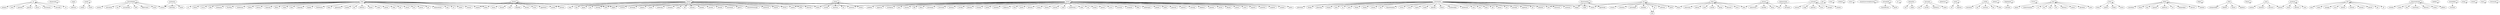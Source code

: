 digraph G {
   /* zowietwozerosixnine */
   /* godsononethreeseven */
   /* gc */
   gc -> gc [level="Journeyer"];
   gc -> prigaux [level="Master"];
   gc -> fred [level="Master"];
   gc -> quintela [level="Master"];
   gc -> jgarzik [level="Master"];
   gc -> penso [level="Journeyer"];
   gc -> leviramsey [level="Apprentice"];
   gc -> havardk [level="Master"];
   gc -> sh [level="Master"];
   /* desperated */
   desperated -> desperated [level="Observer"];
   /* answer */
   /* zappy */
   zappy -> ollesson [level="Apprentice"];
   /* rompe */
   /* sander */
   sander -> sander [level="Apprentice"];
   sander -> caolan [level="Journeyer"];
   sander -> samth [level="Journeyer"];
   /* pramodjaaydaad */
   /* SteveMallett */
   SteveMallett -> SteveMallett [level="Apprentice"];
   SteveMallett -> duff [level="Journeyer"];
   SteveMallett -> MikeCamel [level="Apprentice"];
   SteveMallett -> mwk [level="Journeyer"];
   SteveMallett -> mobius [level="Master"];
   SteveMallett -> mbrubeck [level="Apprentice"];
   SteveMallett -> tod [level="Apprentice"];
   SteveMallett -> rasmus [level="Master"];
   SteveMallett -> mrcsparker [level="Apprentice"];
   /* roxo */
   /* pben */
   /* jeje */
   jeje -> jeje [level="Journeyer"];
   /* sheath */
   sheath -> dwaite [level="Journeyer"];
   sheath -> Erbo [level="Journeyer"];
   sheath -> pgmillard [level="Journeyer"];
   sheath -> jeremie [level="Master"];
   sheath -> miguel [level="Master"];
   sheath -> temas [level="Master"];
   sheath -> DizzyD [level="Journeyer"];
   sheath -> eliot [level="Journeyer"];
   sheath -> julian [level="Journeyer"];
   sheath -> sheath [level="Journeyer"];
   sheath -> fingolfin [level="Journeyer"];
   /* yiran */
   yiran -> yiran [level="Master"];
   /* DaveGoehrig */
   DaveGoehrig -> agntdrake [level="Journeyer"];
   DaveGoehrig -> tripix [level="Journeyer"];
   DaveGoehrig -> beppu [level="Journeyer"];
   DaveGoehrig -> DaveGoehrig [level="Journeyer"];
   /* avernet */
   /* napoleon */
   /* blanu */
   /* Astinus */
   Astinus -> Astinus [level="Apprentice"];
   Astinus -> halcyzeron [level="Apprentice"];
   Astinus -> timriker [level="Master"];
   Astinus -> davej [level="Master"];
   Astinus -> lkcl [level="Master"];
   Astinus -> alan [level="Master"];
   /* ashbym */
   ashbym -> ashbym [level="Observer"];
   /* zulcss */
   zulcss -> zulcss [level="Apprentice"];
   /* itamar */
   itamar -> ping [level="Journeyer"];
   itamar -> MJ [level="Journeyer"];
   itamar -> faassen [level="Journeyer"];
   itamar -> shalabh [level="Journeyer"];
   itamar -> itamar [level="Journeyer"];
   itamar -> moshez [level="Master"];
   itamar -> Shenka [level="Apprentice"];
   itamar -> butchland [level="Journeyer"];
   itamar -> ppetru [level="Journeyer"];
   itamar -> ChrisMcDonough [level="Journeyer"];
   itamar -> hathawsh [level="Master"];
   itamar -> stevea [level="Journeyer"];
   itamar -> hugues [level="Journeyer"];
   itamar -> michel [level="Journeyer"];
   itamar -> chalst [level="Apprentice"];
   itamar -> robla [level="Apprentice"];
   itamar -> eliseven [level="Journeyer"];
   itamar -> mbp [level="Master"];
   itamar -> spiv [level="Journeyer"];
   itamar -> glyph [level="Master"];
   itamar -> jml [level="Journeyer"];
   itamar -> zthreep [level="Journeyer"];
   itamar -> carmstro [level="Journeyer"];
   itamar -> washort [level="Journeyer"];
   itamar -> Artimage [level="Journeyer"];
   itamar -> sjogren [level="Journeyer"];
   itamar -> calderone [level="Journeyer"];
   itamar -> etrepum [level="Journeyer"];
   itamar -> xxant [level="Journeyer"];
   /* ralphve */
   /* pfdietz */
   /* gandalfgrey */
   /* myaminseveneightseven */
   myaminseveneightseven -> myaminseveneightseven [level="Journeyer"];
   /* sluggy */
   /* stevetaylor */
   stevetaylor -> winter [level="Master"];
   stevetaylor -> ladypine [level="Journeyer"];
   stevetaylor -> Ausmosis [level="Journeyer"];
   stevetaylor -> sulaiman [level="Journeyer"];
   stevetaylor -> gbowland [level="Journeyer"];
   stevetaylor -> doogie [level="Journeyer"];
   stevetaylor -> ghaering [level="Journeyer"];
   stevetaylor -> netgod [level="Journeyer"];
   stevetaylor -> jules [level="Journeyer"];
   stevetaylor -> crj [level="Journeyer"];
   stevetaylor -> Waldo [level="Journeyer"];
   stevetaylor -> shaleh [level="Journeyer"];
   stevetaylor -> seeS [level="Journeyer"];
   stevetaylor -> schoen [level="Master"];
   stevetaylor -> sad [level="Journeyer"];
   stevetaylor -> RyanMuldoon [level="Journeyer"];
   stevetaylor -> Ryan [level="Master"];
   stevetaylor -> rwtwo [level="Journeyer"];
   stevetaylor -> ruud [level="Journeyer"];
   stevetaylor -> rupert [level="Journeyer"];
   stevetaylor -> rtmfd [level="Journeyer"];
   stevetaylor -> afayolle [level="Master"];
   stevetaylor -> Daryll [level="Master"];
   stevetaylor -> darkewolf [level="Journeyer"];
   stevetaylor -> csm [level="Journeyer"];
   stevetaylor -> crackmonkey [level="Master"];
   stevetaylor -> cmc [level="Journeyer"];
   stevetaylor -> bma [level="Journeyer"];
   stevetaylor -> bjf [level="Journeyer"];
   stevetaylor -> beppu [level="Journeyer"];
   stevetaylor -> benno [level="Master"];
   stevetaylor -> azz [level="Journeyer"];
   stevetaylor -> asmodai [level="Journeyer"];
   stevetaylor -> angelsun [level="Journeyer"];
   stevetaylor -> andrei [level="Master"];
   stevetaylor -> ajv [level="Master"];
   /* salvadorfb */
   salvadorfb -> CharlyBrown [level="Master"];
   salvadorfb -> gwolf [level="Journeyer"];
   salvadorfb -> salvadorfb [level="Journeyer"];
   /* ps */
   ps -> ps [level="Observer"];
   /* trutap */
   /* dennyliao */
   dennyliao -> ssb [level="Master"];
   dennyliao -> lukeh [level="Master"];
   /* Zagadka */
   /* AndreyGolub */
   AndreyGolub -> lkcl [level="Master"];
   AndreyGolub -> advogato [level="Master"];
   /* iwasz */
   /* markonen */
   markonen -> rasmus [level="Master"];
   markonen -> kalowsky [level="Journeyer"];
   markonen -> slamb [level="Journeyer"];
   /* haruspex */
   haruspex -> rms [level="Master"];
   haruspex -> novelli [level="Journeyer"];
   haruspex -> karlberry [level="Journeyer"];
   haruspex -> timbl [level="Master"];
   /* tresoldi */
   /* piledriver */
   piledriver -> piledriver [level="Journeyer"];
   /* asjo */
   /* carendonsevenone */
   /* Dimmerswitch */
   /* mrbob */
   /* dbrashear */
   /* randu */
   randu -> randu [level="Apprentice"];
   randu -> irb [level="Apprentice"];
   randu -> elgreen [level="Journeyer"];
   /* csg */
   csg -> ksb [level="Master"];
   csg -> ab [level="Master"];
   csg -> softweyr [level="Master"];
   csg -> csg [level="Journeyer"];
   csg -> petef [level="Journeyer"];
   csg -> winter [level="Master"];
   csg -> crtzero [level="Master"];
   csg -> schultmc [level="Apprentice"];
   csg -> pretzelgod [level="Journeyer"];
   csg -> branden [level="Journeyer"];
   /* swilde */
   swilde -> bernhard [level="Master"];
   swilde -> jan [level="Master"];
   swilde -> coorman [level="Master"];
   swilde -> ber [level="Master"];
   swilde -> Fefe [level="Master"];
   /* johnmc */
   johnmc -> johnmc [level="Apprentice"];
   /* clonethreefivefourtwonine */
   /* kapplegate */
   kapplegate -> kapplegate [level="Observer"];
   kapplegate -> netsaint [level="Journeyer"];
   /* VUGO */
   VUGO -> VUGO [level="Master"];
   /* pom */
   pom -> pom [level="Master"];
   pom -> pliant [level="Master"];
   pom -> huberttonneau [level="Master"];
   pom -> hf [level="Master"];
   pom -> fxn [level="Journeyer"];
   pom -> oka [level="Apprentice"];
   pom -> eel [level="Journeyer"];
   pom -> athomas [level="Apprentice"];
   pom -> minou [level="Journeyer"];
   pom -> abraham [level="Journeyer"];
   pom -> gord [level="Master"];
   /* allens */
   /* Drue */
   Drue -> Drue [level="Journeyer"];
   Drue -> Bram [level="Master"];
   Drue -> splork [level="Journeyer"];
   Drue -> Zooko [level="Journeyer"];
   Drue -> orasis [level="Journeyer"];
   /* AlthA */
   AlthA -> macdome [level="Master"];
   AlthA -> Darin [level="Master"];
   AlthA -> mjs [level="Master"];
   AlthA -> lypanov [level="Journeyer"];
   AlthA -> andersca [level="Master"];
   AlthA -> AlthA [level="Journeyer"];
   AlthA -> esr [level="Master"];
   AlthA -> bengoodger [level="Master"];
   AlthA -> kevinvv [level="Journeyer"];
   AlthA -> landonf [level="Journeyer"];
   /* felipe */
   felipe -> felipe [level="Apprentice"];
   /* Wolf */
   Wolf -> niceguyeddie [level="Journeyer"];
   Wolf -> Rabbitt [level="Journeyer"];
   Wolf -> easino [level="Apprentice"];
   Wolf -> Apakuni [level="Observer"];
   /* Payne */
   Payne -> Payne [level="Journeyer"];
   /* srp */
   /* ppcrap */
   /* mfana */
   /* izham */
   izham -> izham [level="Master"];
   izham -> zeenix [level="Journeyer"];
   izham -> chalst [level="Journeyer"];
   izham -> nutella [level="Apprentice"];
   izham -> zhaoway [level="Journeyer"];
   izham -> mx [level="Apprentice"];
   /* tinaly */
   /* Kitemaker */
   /* iand */
   iand -> jmason [level="Journeyer"];
   iand -> mallum [level="Journeyer"];
   iand -> simonstl [level="Master"];
   iand -> aaronsw [level="Journeyer"];
   /* bladernr */
   /* waldooneoneoneone */
   /* zbir */
   zbir -> mml [level="Journeyer"];
   zbir -> cdent [level="Journeyer"];
   zbir -> zbir [level="Apprentice"];
   zbir -> squiggy [level="Apprentice"];
   zbir -> suso [level="Apprentice"];
   zbir -> ahosey [level="Apprentice"];
   zbir -> esinclai [level="Apprentice"];
   zbir -> cannam [level="Journeyer"];
   zbir -> eknuth [level="Apprentice"];
   zbir -> jjw [level="Apprentice"];
   zbir -> jlf [level="Apprentice"];
   /* andrewlitz */
   /* bmastenbrook */
   bmastenbrook -> crhodes [level="Master"];
   bmastenbrook -> bmastenbrook [level="Journeyer"];
   bmastenbrook -> water [level="Journeyer"];
   bmastenbrook -> dan [level="Master"];
   bmastenbrook -> wnewman [level="Master"];
   bmastenbrook -> tbmoore [level="Master"];
   bmastenbrook -> Leimy [level="Master"];
   bmastenbrook -> pfdietz [level="Master"];
   /* kArLa */
   /* nymia */
   nymia -> nymia [level="Apprentice"];
   nymia -> kroah [level="Journeyer"];
   nymia -> govert [level="Apprentice"];
   nymia -> cyrus [level="Apprentice"];
   nymia -> Frostola [level="Apprentice"];
   nymia -> Gregoyle [level="Apprentice"];
   nymia -> Rika [level="Apprentice"];
   nymia -> infodragon [level="Apprentice"];
   nymia -> jleader [level="Apprentice"];
   nymia -> larke [level="Apprentice"];
   nymia -> jameson [level="Apprentice"];
   nymia -> miniver [level="Apprentice"];
   nymia -> volsung [level="Apprentice"];
   nymia -> matt [level="Apprentice"];
   nymia -> Malkuse [level="Apprentice"];
   nymia -> pemdas [level="Apprentice"];
   nymia -> tetron [level="Apprentice"];
   nymia -> Blacky [level="Apprentice"];
   nymia -> nixnut [level="Apprentice"];
   nymia -> const [level="Journeyer"];
   nymia -> hypatia [level="Apprentice"];
   nymia -> jonathon [level="Apprentice"];
   nymia -> maphew [level="Apprentice"];
   nymia -> sergent [level="Apprentice"];
   nymia -> pedro [level="Apprentice"];
   nymia -> pnkfelix [level="Apprentice"];
   nymia -> apgarcia [level="Apprentice"];
   nymia -> zachlipton [level="Apprentice"];
   nymia -> jono [level="Apprentice"];
   nymia -> renster [level="Apprentice"];
   nymia -> nipper [level="Apprentice"];
   nymia -> GJF [level="Apprentice"];
   nymia -> ebizo [level="Apprentice"];
   nymia -> extremely [level="Apprentice"];
   nymia -> wwwwolf [level="Apprentice"];
   nymia -> matman [level="Apprentice"];
   nymia -> ravskel [level="Apprentice"];
   nymia -> carmstro [level="Apprentice"];
   nymia -> Johnath [level="Apprentice"];
   nymia -> orlando [level="Apprentice"];
   nymia -> mattk [level="Apprentice"];
   nymia -> backtick [level="Apprentice"];
   nymia -> mikeszcz [level="Apprentice"];
   nymia -> wen [level="Apprentice"];
   nymia -> JoshO [level="Apprentice"];
   nymia -> dirtyrat [level="Apprentice"];
   nymia -> semaj [level="Apprentice"];
   nymia -> fxtech [level="Apprentice"];
   nymia -> mirwin [level="Apprentice"];
   nymia -> sune [level="Apprentice"];
   nymia -> maelstorm [level="Apprentice"];
   nymia -> slide [level="Apprentice"];
   nymia -> sej [level="Journeyer"];
   /* loweytwozerozerotwo */
   /* kailden */
   kailden -> kailden [level="Apprentice"];
   /* tschwall */
   tschwall -> tschwall [level="Master"];
   tschwall -> echuck [level="Master"];
   tschwall -> tripp [level="Apprentice"];
   tschwall -> gtalvola [level="Master"];
   tschwall -> uweo [level="Journeyer"];
   tschwall -> mengel [level="Master"];
   tschwall -> lars [level="Master"];
   tschwall -> jtauber [level="Master"];
   /* montdidier */
   montdidier -> montdidier [level="Observer"];
   montdidier -> Svartalf [level="Journeyer"];
   /* ab */
   ab -> ksb [level="Master"];
   /* cargego */
   /* taylor */
   /* tabrez */
   /* heyongfei */
   /* jsvendsen */
   /* Stab */
   Stab -> hackle [level="Apprentice"];
   Stab -> djs [level="Journeyer"];
   Stab -> federico [level="Observer"];
   Stab -> jasper [level="Apprentice"];
   Stab -> Stab [level="Journeyer"];
   Stab -> valen [level="Apprentice"];
   Stab -> lars [level="Observer"];
   Stab -> gstein [level="Master"];
   Stab -> Toby [level="Journeyer"];
   Stab -> miguel [level="Master"];
   Stab -> bjn [level="Apprentice"];
   Stab -> rasmus [level="Master"];
   Stab -> chuck [level="Master"];
   Stab -> jwz [level="Master"];
   Stab -> parise [level="Journeyer"];
   Stab -> matt [level="Apprentice"];
   Stab -> jpc [level="Journeyer"];
   Stab -> dannyobrien [level="Apprentice"];
   Stab -> imp [level="Master"];
   Stab -> avi [level="Apprentice"];
   Stab -> lukem [level="Master"];
   Stab -> andrei [level="Master"];
   Stab -> Sanaya [level="Observer"];
   Stab -> jtc [level="Observer"];
   Stab -> helish [level="Observer"];
   Stab -> cwryu [level="Observer"];
   Stab -> alfie [level="Observer"];
   Stab -> michel [level="Journeyer"];
   Stab -> deekayen [level="Observer"];
   Stab -> PaulWay [level="Observer"];
   Stab -> seekthreer [level="Apprentice"];
   Stab -> fabien [level="Observer"];
   Stab -> abotwo [level="Observer"];
   Stab -> rogoyski [level="Observer"];
   Stab -> JMarc [level="Observer"];
   Stab -> rohee [level="Apprentice"];
   Stab -> julian [level="Observer"];
   Stab -> dnm [level="Journeyer"];
   Stab -> dugsong [level="Journeyer"];
   Stab -> bagder [level="Master"];
   Stab -> NetHunter [level="Apprentice"];
   Stab -> Malx [level="Observer"];
   Stab -> nipper [level="Observer"];
   Stab -> pphaneuf [level="Observer"];
   /* jwing */
   jwing -> jwing [level="Master"];
   /* MattPayne */
   /* ssheth */
   ssheth -> ssheth [level="Apprentice"];
   /* threeninethreenine */
   /* mctninetwoeighteight */
   /* timp */
   timp -> timp [level="Journeyer"];
   timp -> alan [level="Master"];
   timp -> Ryan [level="Journeyer"];
   timp -> spong [level="Journeyer"];
   timp -> blizzard [level="Master"];
   timp -> msw [level="Master"];
   timp -> johnsonm [level="Master"];
   timp -> Adrian [level="Journeyer"];
   timp -> bero [level="Journeyer"];
   timp -> harald [level="Master"];
   /* jacobsan */
   jacobsan -> jacobsan [level="Apprentice"];
   jacobsan -> jmason [level="Journeyer"];
   jacobsan -> ewan [level="Master"];
   jacobsan -> AArthur [level="Apprentice"];
   jacobsan -> cam [level="Apprentice"];
   /* riaan */
   riaan -> riaan [level="Journeyer"];
   /* raelll */
   /* llsninetwofour */
   /* twermund */
   twermund -> twermund [level="Observer"];
}